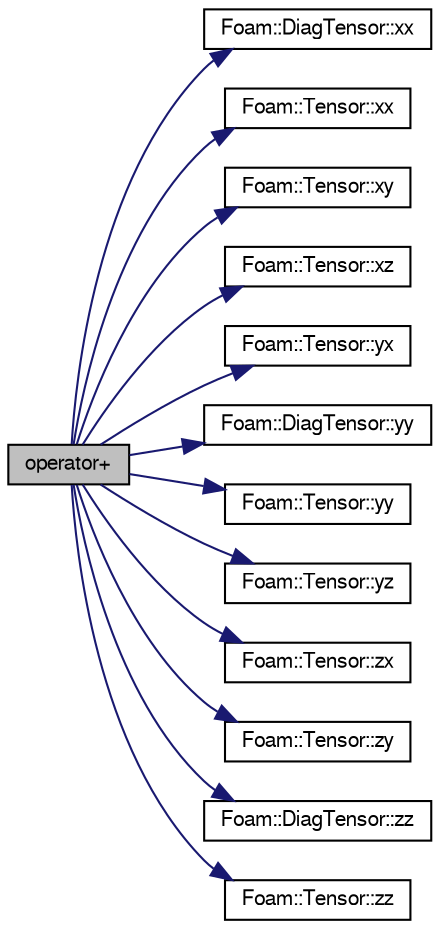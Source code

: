 digraph "operator+"
{
  bgcolor="transparent";
  edge [fontname="FreeSans",fontsize="10",labelfontname="FreeSans",labelfontsize="10"];
  node [fontname="FreeSans",fontsize="10",shape=record];
  rankdir="LR";
  Node116165 [label="operator+",height=0.2,width=0.4,color="black", fillcolor="grey75", style="filled", fontcolor="black"];
  Node116165 -> Node116166 [color="midnightblue",fontsize="10",style="solid",fontname="FreeSans"];
  Node116166 [label="Foam::DiagTensor::xx",height=0.2,width=0.4,color="black",URL="$a27646.html#a1b97c7c1ed81b4fb23da8dcb71a8cd2a"];
  Node116165 -> Node116167 [color="midnightblue",fontsize="10",style="solid",fontname="FreeSans"];
  Node116167 [label="Foam::Tensor::xx",height=0.2,width=0.4,color="black",URL="$a27634.html#a1b97c7c1ed81b4fb23da8dcb71a8cd2a"];
  Node116165 -> Node116168 [color="midnightblue",fontsize="10",style="solid",fontname="FreeSans"];
  Node116168 [label="Foam::Tensor::xy",height=0.2,width=0.4,color="black",URL="$a27634.html#aab470ae2a5eeac8c33a7b6abac6b39b3"];
  Node116165 -> Node116169 [color="midnightblue",fontsize="10",style="solid",fontname="FreeSans"];
  Node116169 [label="Foam::Tensor::xz",height=0.2,width=0.4,color="black",URL="$a27634.html#a6c0a9bc605f3cfdfb3307b3dcf136f60"];
  Node116165 -> Node116170 [color="midnightblue",fontsize="10",style="solid",fontname="FreeSans"];
  Node116170 [label="Foam::Tensor::yx",height=0.2,width=0.4,color="black",URL="$a27634.html#a217bb42e2157c7914d7ebb0ffb730b7d"];
  Node116165 -> Node116171 [color="midnightblue",fontsize="10",style="solid",fontname="FreeSans"];
  Node116171 [label="Foam::DiagTensor::yy",height=0.2,width=0.4,color="black",URL="$a27646.html#aba9d77023a5662b9c2d3639d5de555a0"];
  Node116165 -> Node116172 [color="midnightblue",fontsize="10",style="solid",fontname="FreeSans"];
  Node116172 [label="Foam::Tensor::yy",height=0.2,width=0.4,color="black",URL="$a27634.html#aba9d77023a5662b9c2d3639d5de555a0"];
  Node116165 -> Node116173 [color="midnightblue",fontsize="10",style="solid",fontname="FreeSans"];
  Node116173 [label="Foam::Tensor::yz",height=0.2,width=0.4,color="black",URL="$a27634.html#a4a98b51ba7019e1cfffae8d321a823df"];
  Node116165 -> Node116174 [color="midnightblue",fontsize="10",style="solid",fontname="FreeSans"];
  Node116174 [label="Foam::Tensor::zx",height=0.2,width=0.4,color="black",URL="$a27634.html#ab7a45ba3b507f0b3f9d5c0bde184b151"];
  Node116165 -> Node116175 [color="midnightblue",fontsize="10",style="solid",fontname="FreeSans"];
  Node116175 [label="Foam::Tensor::zy",height=0.2,width=0.4,color="black",URL="$a27634.html#ab7ecfba4f263d0455d4ea82f590a2612"];
  Node116165 -> Node116176 [color="midnightblue",fontsize="10",style="solid",fontname="FreeSans"];
  Node116176 [label="Foam::DiagTensor::zz",height=0.2,width=0.4,color="black",URL="$a27646.html#a831c4848d01bfcc8d717b7ef92f2cd4b"];
  Node116165 -> Node116177 [color="midnightblue",fontsize="10",style="solid",fontname="FreeSans"];
  Node116177 [label="Foam::Tensor::zz",height=0.2,width=0.4,color="black",URL="$a27634.html#a831c4848d01bfcc8d717b7ef92f2cd4b"];
}
